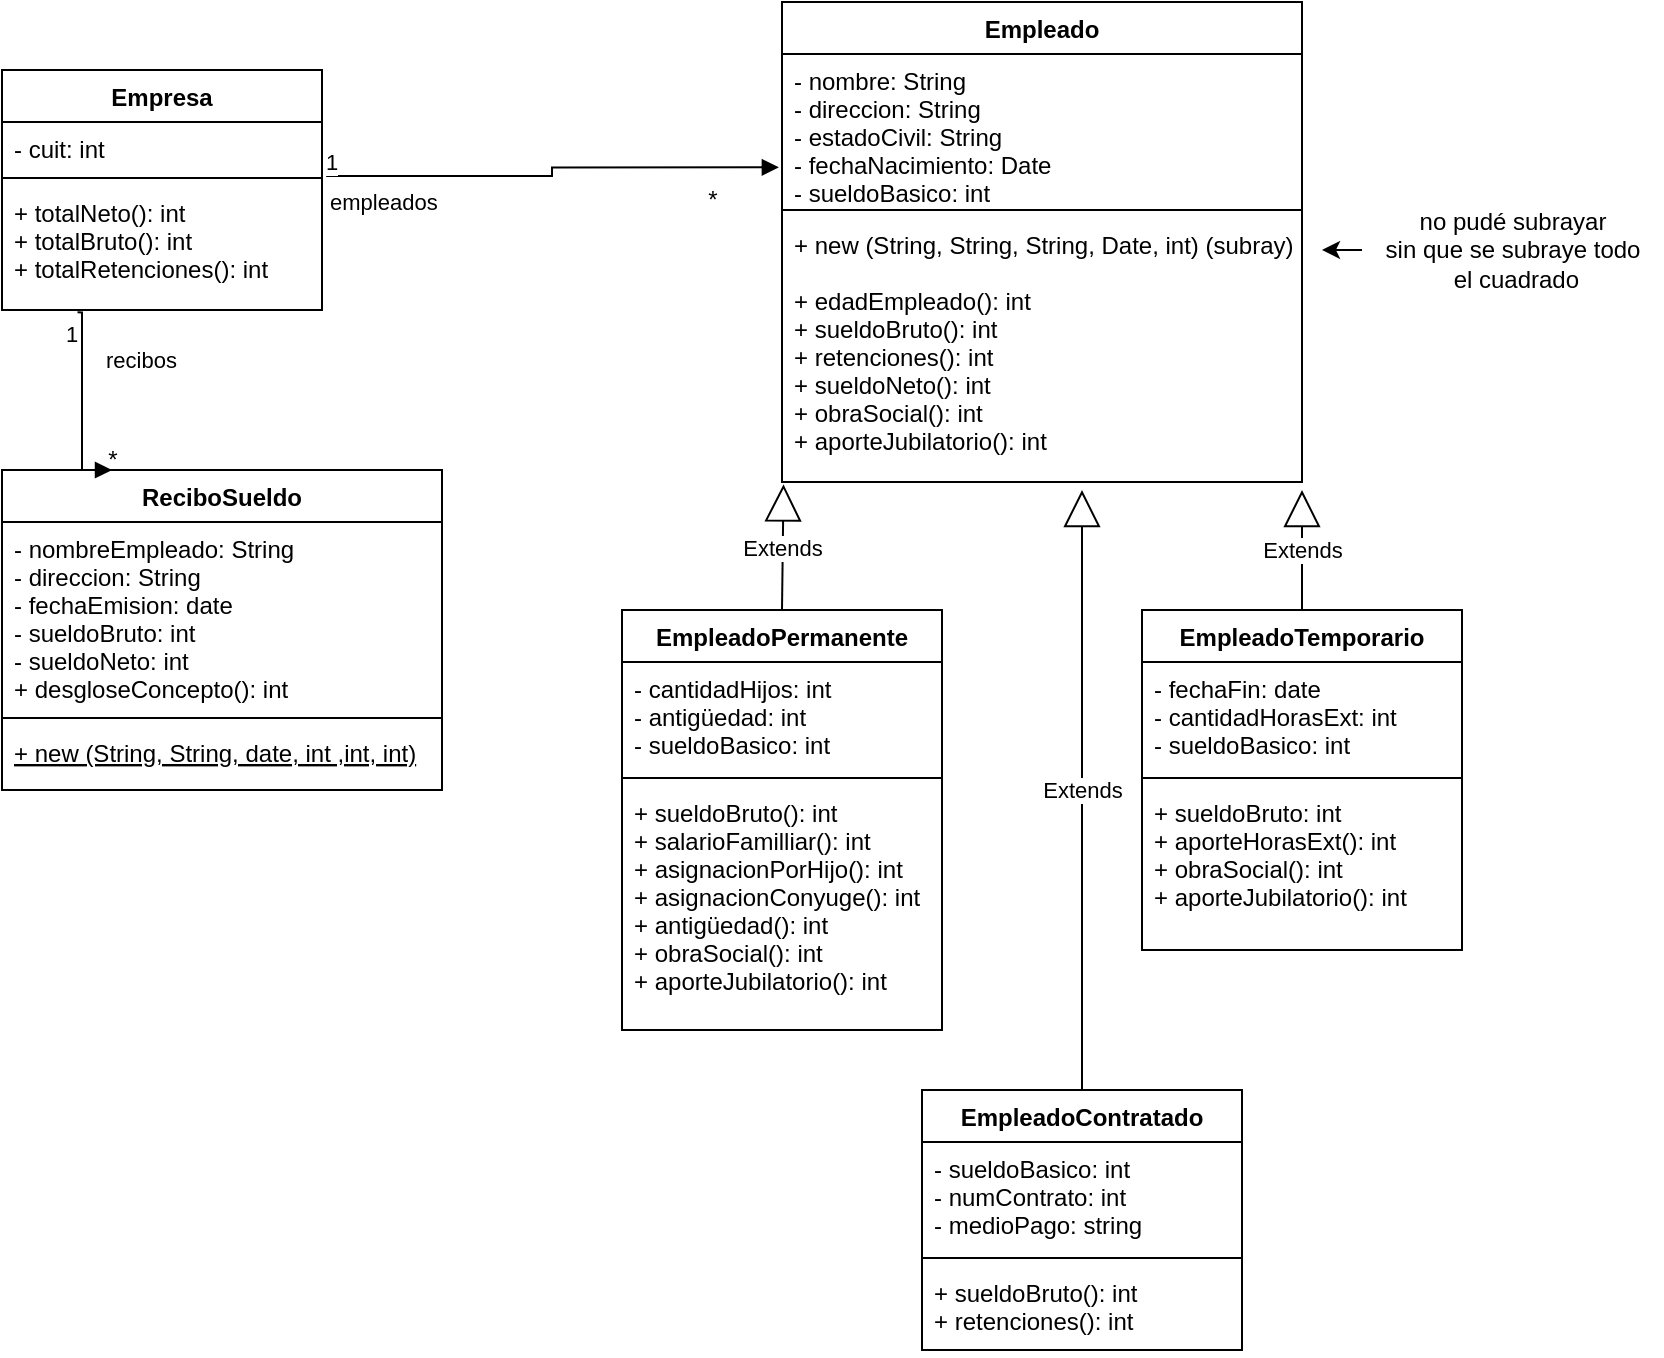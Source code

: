 <mxfile version="20.2.8" type="device" pages="2"><diagram id="vWc93uCzdL6UdYI3_Hhk" name="Empresa"><mxGraphModel dx="1021" dy="500" grid="1" gridSize="10" guides="1" tooltips="1" connect="1" arrows="1" fold="1" page="1" pageScale="1" pageWidth="1200" pageHeight="1920" math="0" shadow="0"><root><mxCell id="0"/><mxCell id="1" parent="0"/><mxCell id="fZM_l7QZrstgIF_8U5h9-1" value="Empresa" style="swimlane;fontStyle=1;align=center;verticalAlign=top;childLayout=stackLayout;horizontal=1;startSize=26;horizontalStack=0;resizeParent=1;resizeParentMax=0;resizeLast=0;collapsible=1;marginBottom=0;" parent="1" vertex="1"><mxGeometry x="50" y="260" width="160" height="120" as="geometry"/></mxCell><mxCell id="fZM_l7QZrstgIF_8U5h9-2" value="- cuit: int" style="text;strokeColor=none;fillColor=none;align=left;verticalAlign=top;spacingLeft=4;spacingRight=4;overflow=hidden;rotatable=0;points=[[0,0.5],[1,0.5]];portConstraint=eastwest;" parent="fZM_l7QZrstgIF_8U5h9-1" vertex="1"><mxGeometry y="26" width="160" height="24" as="geometry"/></mxCell><mxCell id="fZM_l7QZrstgIF_8U5h9-3" value="" style="line;strokeWidth=1;fillColor=none;align=left;verticalAlign=middle;spacingTop=-1;spacingLeft=3;spacingRight=3;rotatable=0;labelPosition=right;points=[];portConstraint=eastwest;" parent="fZM_l7QZrstgIF_8U5h9-1" vertex="1"><mxGeometry y="50" width="160" height="8" as="geometry"/></mxCell><mxCell id="fZM_l7QZrstgIF_8U5h9-4" value="+ totalNeto(): int&#10;+ totalBruto(): int&#10;+ totalRetenciones(): int" style="text;strokeColor=none;fillColor=none;align=left;verticalAlign=top;spacingLeft=4;spacingRight=4;overflow=hidden;rotatable=0;points=[[0,0.5],[1,0.5]];portConstraint=eastwest;" parent="fZM_l7QZrstgIF_8U5h9-1" vertex="1"><mxGeometry y="58" width="160" height="62" as="geometry"/></mxCell><mxCell id="fZM_l7QZrstgIF_8U5h9-5" value="Empleado" style="swimlane;fontStyle=1;align=center;verticalAlign=top;childLayout=stackLayout;horizontal=1;startSize=26;horizontalStack=0;resizeParent=1;resizeParentMax=0;resizeLast=0;collapsible=1;marginBottom=0;" parent="1" vertex="1"><mxGeometry x="440" y="226" width="260" height="240" as="geometry"/></mxCell><mxCell id="fZM_l7QZrstgIF_8U5h9-6" value="- nombre: String&#10;- direccion: String&#10;- estadoCivil: String&#10;- fechaNacimiento: Date&#10;- sueldoBasico: int" style="text;strokeColor=none;fillColor=none;align=left;verticalAlign=top;spacingLeft=4;spacingRight=4;overflow=hidden;rotatable=0;points=[[0,0.5],[1,0.5]];portConstraint=eastwest;" parent="fZM_l7QZrstgIF_8U5h9-5" vertex="1"><mxGeometry y="26" width="260" height="74" as="geometry"/></mxCell><mxCell id="fZM_l7QZrstgIF_8U5h9-7" value="" style="line;strokeWidth=1;fillColor=none;align=left;verticalAlign=middle;spacingTop=-1;spacingLeft=3;spacingRight=3;rotatable=0;labelPosition=right;points=[];portConstraint=eastwest;" parent="fZM_l7QZrstgIF_8U5h9-5" vertex="1"><mxGeometry y="100" width="260" height="8" as="geometry"/></mxCell><mxCell id="fZM_l7QZrstgIF_8U5h9-8" value="+ new (String, String, String, Date, int) (subray)&#10;&#10;+ edadEmpleado(): int&#10;+ sueldoBruto(): int&#10;+ retenciones(): int&#10;+ sueldoNeto(): int&#10;+ obraSocial(): int&#10;+ aporteJubilatorio(): int&#10;" style="text;strokeColor=none;fillColor=none;align=left;verticalAlign=top;spacingLeft=4;spacingRight=4;overflow=hidden;rotatable=0;points=[[0,0.5],[1,0.5]];portConstraint=eastwest;fontStyle=0;" parent="fZM_l7QZrstgIF_8U5h9-5" vertex="1"><mxGeometry y="108" width="260" height="132" as="geometry"/></mxCell><mxCell id="fZM_l7QZrstgIF_8U5h9-9" value="empleados" style="endArrow=block;endFill=1;html=1;edgeStyle=orthogonalEdgeStyle;align=left;verticalAlign=top;rounded=0;exitX=1.013;exitY=1.125;exitDx=0;exitDy=0;exitPerimeter=0;entryX=-0.006;entryY=-0.192;entryDx=0;entryDy=0;entryPerimeter=0;" parent="1" source="fZM_l7QZrstgIF_8U5h9-2" target="fZM_l7QZrstgIF_8U5h9-8" edge="1"><mxGeometry x="-1" relative="1" as="geometry"><mxPoint x="470" y="410" as="sourcePoint"/><mxPoint x="630" y="410" as="targetPoint"/></mxGeometry></mxCell><mxCell id="fZM_l7QZrstgIF_8U5h9-10" value="1" style="edgeLabel;resizable=0;html=1;align=left;verticalAlign=bottom;" parent="fZM_l7QZrstgIF_8U5h9-9" connectable="0" vertex="1"><mxGeometry x="-1" relative="1" as="geometry"><mxPoint x="-2" y="1" as="offset"/></mxGeometry></mxCell><mxCell id="fZM_l7QZrstgIF_8U5h9-11" value="*" style="text;html=1;align=center;verticalAlign=middle;resizable=0;points=[];autosize=1;strokeColor=none;fillColor=none;" parent="1" vertex="1"><mxGeometry x="390" y="310" width="30" height="30" as="geometry"/></mxCell><mxCell id="fZM_l7QZrstgIF_8U5h9-14" value="EmpleadoTemporario" style="swimlane;fontStyle=1;align=center;verticalAlign=top;childLayout=stackLayout;horizontal=1;startSize=26;horizontalStack=0;resizeParent=1;resizeParentMax=0;resizeLast=0;collapsible=1;marginBottom=0;" parent="1" vertex="1"><mxGeometry x="620" y="530" width="160" height="170" as="geometry"/></mxCell><mxCell id="fZM_l7QZrstgIF_8U5h9-15" value="- fechaFin: date&#10;- cantidadHorasExt: int&#10;- sueldoBasico: int" style="text;strokeColor=none;fillColor=none;align=left;verticalAlign=top;spacingLeft=4;spacingRight=4;overflow=hidden;rotatable=0;points=[[0,0.5],[1,0.5]];portConstraint=eastwest;" parent="fZM_l7QZrstgIF_8U5h9-14" vertex="1"><mxGeometry y="26" width="160" height="54" as="geometry"/></mxCell><mxCell id="fZM_l7QZrstgIF_8U5h9-16" value="" style="line;strokeWidth=1;fillColor=none;align=left;verticalAlign=middle;spacingTop=-1;spacingLeft=3;spacingRight=3;rotatable=0;labelPosition=right;points=[];portConstraint=eastwest;" parent="fZM_l7QZrstgIF_8U5h9-14" vertex="1"><mxGeometry y="80" width="160" height="8" as="geometry"/></mxCell><mxCell id="fZM_l7QZrstgIF_8U5h9-17" value="+ sueldoBruto: int&#10;+ aporteHorasExt(): int&#10;+ obraSocial(): int&#10;+ aporteJubilatorio(): int" style="text;strokeColor=none;fillColor=none;align=left;verticalAlign=top;spacingLeft=4;spacingRight=4;overflow=hidden;rotatable=0;points=[[0,0.5],[1,0.5]];portConstraint=eastwest;" parent="fZM_l7QZrstgIF_8U5h9-14" vertex="1"><mxGeometry y="88" width="160" height="82" as="geometry"/></mxCell><mxCell id="fZM_l7QZrstgIF_8U5h9-22" value="EmpleadoPermanente" style="swimlane;fontStyle=1;align=center;verticalAlign=top;childLayout=stackLayout;horizontal=1;startSize=26;horizontalStack=0;resizeParent=1;resizeParentMax=0;resizeLast=0;collapsible=1;marginBottom=0;" parent="1" vertex="1"><mxGeometry x="360" y="530" width="160" height="210" as="geometry"/></mxCell><mxCell id="fZM_l7QZrstgIF_8U5h9-23" value="- cantidadHijos: int&#10;- antigüedad: int&#10;- sueldoBasico: int" style="text;strokeColor=none;fillColor=none;align=left;verticalAlign=top;spacingLeft=4;spacingRight=4;overflow=hidden;rotatable=0;points=[[0,0.5],[1,0.5]];portConstraint=eastwest;" parent="fZM_l7QZrstgIF_8U5h9-22" vertex="1"><mxGeometry y="26" width="160" height="54" as="geometry"/></mxCell><mxCell id="fZM_l7QZrstgIF_8U5h9-24" value="" style="line;strokeWidth=1;fillColor=none;align=left;verticalAlign=middle;spacingTop=-1;spacingLeft=3;spacingRight=3;rotatable=0;labelPosition=right;points=[];portConstraint=eastwest;" parent="fZM_l7QZrstgIF_8U5h9-22" vertex="1"><mxGeometry y="80" width="160" height="8" as="geometry"/></mxCell><mxCell id="fZM_l7QZrstgIF_8U5h9-25" value="+ sueldoBruto(): int&#10;+ salarioFamilliar(): int&#10;+ asignacionPorHijo(): int&#10;+ asignacionConyuge(): int&#10;+ antigüedad(): int&#10;+ obraSocial(): int&#10;+ aporteJubilatorio(): int" style="text;strokeColor=none;fillColor=none;align=left;verticalAlign=top;spacingLeft=4;spacingRight=4;overflow=hidden;rotatable=0;points=[[0,0.5],[1,0.5]];portConstraint=eastwest;" parent="fZM_l7QZrstgIF_8U5h9-22" vertex="1"><mxGeometry y="88" width="160" height="122" as="geometry"/></mxCell><mxCell id="a9hKTruZ1vx9H8RrZtWO-1" value="Extends" style="endArrow=block;endSize=16;endFill=0;html=1;rounded=0;exitX=0.5;exitY=0;exitDx=0;exitDy=0;entryX=0.003;entryY=1.009;entryDx=0;entryDy=0;entryPerimeter=0;" edge="1" parent="1" source="fZM_l7QZrstgIF_8U5h9-22" target="fZM_l7QZrstgIF_8U5h9-8"><mxGeometry width="160" relative="1" as="geometry"><mxPoint x="570" y="450" as="sourcePoint"/><mxPoint x="730" y="450" as="targetPoint"/></mxGeometry></mxCell><mxCell id="a9hKTruZ1vx9H8RrZtWO-2" value="Extends" style="endArrow=block;endSize=16;endFill=0;html=1;rounded=0;exitX=0.5;exitY=0;exitDx=0;exitDy=0;" edge="1" parent="1" source="fZM_l7QZrstgIF_8U5h9-14"><mxGeometry width="160" relative="1" as="geometry"><mxPoint x="570" y="560" as="sourcePoint"/><mxPoint x="700" y="470" as="targetPoint"/><Array as="points"/></mxGeometry></mxCell><mxCell id="a9hKTruZ1vx9H8RrZtWO-7" value="*" style="text;html=1;align=center;verticalAlign=middle;resizable=0;points=[];autosize=1;strokeColor=none;fillColor=none;" vertex="1" parent="1"><mxGeometry x="90" y="440" width="30" height="30" as="geometry"/></mxCell><mxCell id="a9hKTruZ1vx9H8RrZtWO-8" value="ReciboSueldo" style="swimlane;fontStyle=1;align=center;verticalAlign=top;childLayout=stackLayout;horizontal=1;startSize=26;horizontalStack=0;resizeParent=1;resizeParentMax=0;resizeLast=0;collapsible=1;marginBottom=0;" vertex="1" parent="1"><mxGeometry x="50" y="460" width="220" height="160" as="geometry"/></mxCell><mxCell id="a9hKTruZ1vx9H8RrZtWO-9" value="- nombreEmpleado: String&#10;- direccion: String&#10;- fechaEmision: date&#10;- sueldoBruto: int&#10;- sueldoNeto: int&#10;+ desgloseConcepto(): int" style="text;strokeColor=none;fillColor=none;align=left;verticalAlign=top;spacingLeft=4;spacingRight=4;overflow=hidden;rotatable=0;points=[[0,0.5],[1,0.5]];portConstraint=eastwest;" vertex="1" parent="a9hKTruZ1vx9H8RrZtWO-8"><mxGeometry y="26" width="220" height="94" as="geometry"/></mxCell><mxCell id="a9hKTruZ1vx9H8RrZtWO-10" value="" style="line;strokeWidth=1;fillColor=none;align=left;verticalAlign=middle;spacingTop=-1;spacingLeft=3;spacingRight=3;rotatable=0;labelPosition=right;points=[];portConstraint=eastwest;strokeColor=inherit;" vertex="1" parent="a9hKTruZ1vx9H8RrZtWO-8"><mxGeometry y="120" width="220" height="8" as="geometry"/></mxCell><mxCell id="a9hKTruZ1vx9H8RrZtWO-11" value="+ new (String, String, date, int ,int, int)&#10;" style="text;strokeColor=none;fillColor=none;align=left;verticalAlign=top;spacingLeft=4;spacingRight=4;overflow=hidden;rotatable=0;points=[[0,0.5],[1,0.5]];portConstraint=eastwest;fontStyle=4" vertex="1" parent="a9hKTruZ1vx9H8RrZtWO-8"><mxGeometry y="128" width="220" height="32" as="geometry"/></mxCell><mxCell id="9mXYwS6-FmuXuJL0iy89-1" value="EmpleadoContratado" style="swimlane;fontStyle=1;align=center;verticalAlign=top;childLayout=stackLayout;horizontal=1;startSize=26;horizontalStack=0;resizeParent=1;resizeParentMax=0;resizeLast=0;collapsible=1;marginBottom=0;" vertex="1" parent="1"><mxGeometry x="510" y="770" width="160" height="130" as="geometry"/></mxCell><mxCell id="9mXYwS6-FmuXuJL0iy89-2" value="- sueldoBasico: int&#10;- numContrato: int&#10;- medioPago: string" style="text;strokeColor=none;fillColor=none;align=left;verticalAlign=top;spacingLeft=4;spacingRight=4;overflow=hidden;rotatable=0;points=[[0,0.5],[1,0.5]];portConstraint=eastwest;" vertex="1" parent="9mXYwS6-FmuXuJL0iy89-1"><mxGeometry y="26" width="160" height="54" as="geometry"/></mxCell><mxCell id="9mXYwS6-FmuXuJL0iy89-3" value="" style="line;strokeWidth=1;fillColor=none;align=left;verticalAlign=middle;spacingTop=-1;spacingLeft=3;spacingRight=3;rotatable=0;labelPosition=right;points=[];portConstraint=eastwest;strokeColor=inherit;" vertex="1" parent="9mXYwS6-FmuXuJL0iy89-1"><mxGeometry y="80" width="160" height="8" as="geometry"/></mxCell><mxCell id="9mXYwS6-FmuXuJL0iy89-4" value="+ sueldoBruto(): int&#10;+ retenciones(): int" style="text;strokeColor=none;fillColor=none;align=left;verticalAlign=top;spacingLeft=4;spacingRight=4;overflow=hidden;rotatable=0;points=[[0,0.5],[1,0.5]];portConstraint=eastwest;" vertex="1" parent="9mXYwS6-FmuXuJL0iy89-1"><mxGeometry y="88" width="160" height="42" as="geometry"/></mxCell><mxCell id="9mXYwS6-FmuXuJL0iy89-5" value="Extends" style="endArrow=block;endSize=16;endFill=0;html=1;rounded=0;exitX=0.5;exitY=0;exitDx=0;exitDy=0;" edge="1" parent="1" source="9mXYwS6-FmuXuJL0iy89-1"><mxGeometry width="160" relative="1" as="geometry"><mxPoint x="569.41" y="528.99" as="sourcePoint"/><mxPoint x="590" y="470" as="targetPoint"/></mxGeometry></mxCell><mxCell id="9mXYwS6-FmuXuJL0iy89-7" value="recibos" style="endArrow=block;endFill=1;html=1;edgeStyle=orthogonalEdgeStyle;align=left;verticalAlign=top;rounded=0;exitX=0.236;exitY=1.019;exitDx=0;exitDy=0;exitPerimeter=0;entryX=0.25;entryY=0;entryDx=0;entryDy=0;" edge="1" parent="1" source="fZM_l7QZrstgIF_8U5h9-4" target="a9hKTruZ1vx9H8RrZtWO-8"><mxGeometry x="-0.727" y="10" relative="1" as="geometry"><mxPoint x="65" y="400" as="sourcePoint"/><mxPoint x="225" y="400" as="targetPoint"/><Array as="points"><mxPoint x="90" y="381"/></Array><mxPoint as="offset"/></mxGeometry></mxCell><mxCell id="9mXYwS6-FmuXuJL0iy89-8" value="1" style="edgeLabel;resizable=0;html=1;align=left;verticalAlign=bottom;" connectable="0" vertex="1" parent="9mXYwS6-FmuXuJL0iy89-7"><mxGeometry x="-1" relative="1" as="geometry"><mxPoint x="-8" y="19" as="offset"/></mxGeometry></mxCell><mxCell id="9mXYwS6-FmuXuJL0iy89-10" value="no pudé subrayar&lt;br&gt;sin que se subraye todo&lt;br&gt;&amp;nbsp;el cuadrado" style="text;html=1;align=center;verticalAlign=middle;resizable=0;points=[];autosize=1;strokeColor=none;fillColor=none;" vertex="1" parent="1"><mxGeometry x="730" y="320" width="150" height="60" as="geometry"/></mxCell><mxCell id="9mXYwS6-FmuXuJL0iy89-11" value="" style="endArrow=classic;html=1;rounded=0;" edge="1" parent="1" source="9mXYwS6-FmuXuJL0iy89-10"><mxGeometry width="50" height="50" relative="1" as="geometry"><mxPoint x="350" y="410" as="sourcePoint"/><mxPoint x="710" y="350" as="targetPoint"/></mxGeometry></mxCell></root></mxGraphModel></diagram><diagram id="4hYoLoZgpZsP9UYxOKve" name="Página-2"><mxGraphModel dx="1108" dy="425" grid="1" gridSize="10" guides="1" tooltips="1" connect="1" arrows="1" fold="1" page="1" pageScale="1" pageWidth="1200" pageHeight="1920" math="0" shadow="0"><root><mxCell id="0"/><mxCell id="1" parent="0"/></root></mxGraphModel></diagram></mxfile>